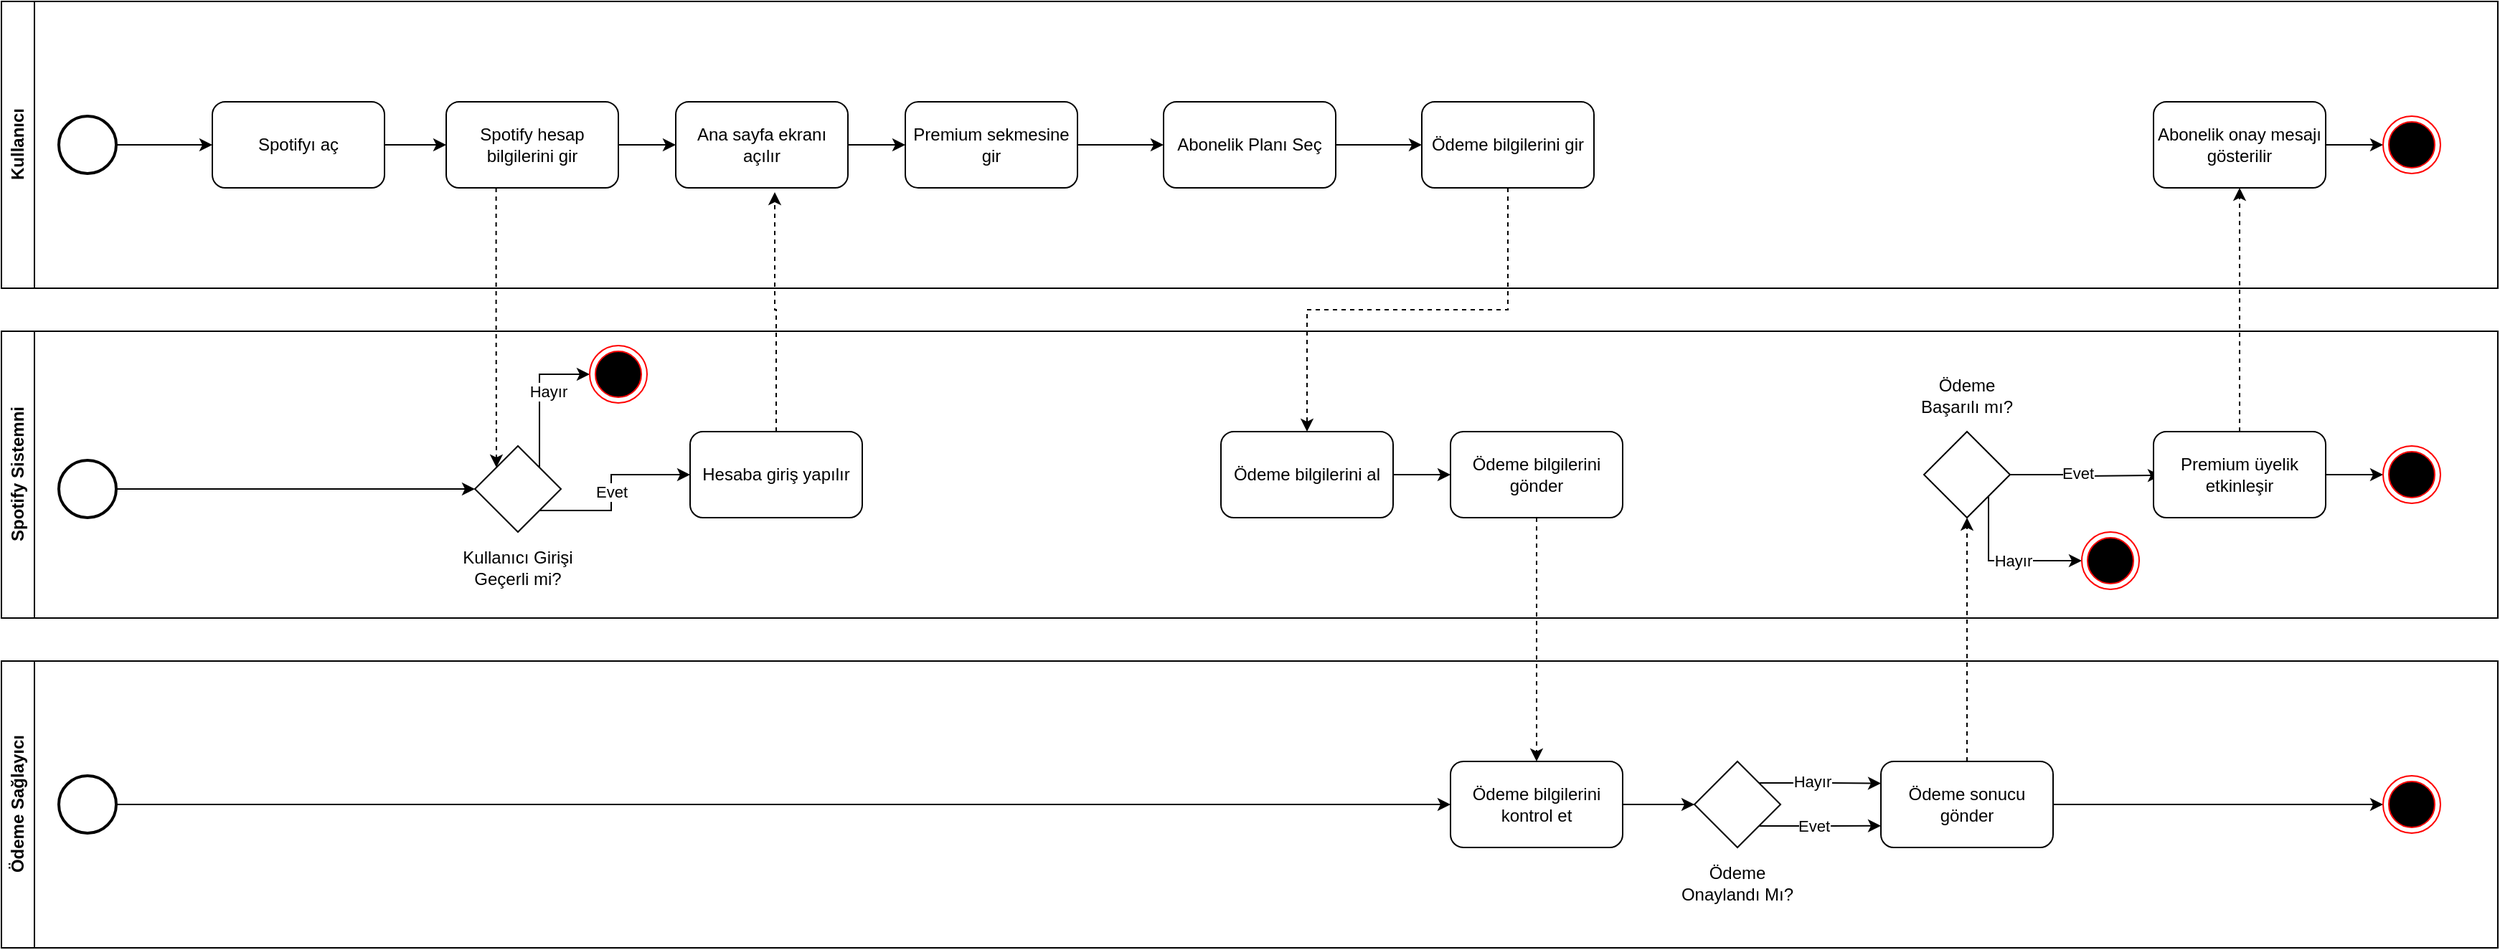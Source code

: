 <mxfile version="26.2.2">
  <diagram name="Sayfa -1" id="PJ1XpRTxTQuFkdjQCzCB">
    <mxGraphModel dx="2014" dy="1872" grid="1" gridSize="10" guides="1" tooltips="1" connect="1" arrows="1" fold="1" page="1" pageScale="1" pageWidth="827" pageHeight="1169" math="0" shadow="0">
      <root>
        <mxCell id="0" />
        <mxCell id="1" parent="0" />
        <mxCell id="7zHiDtYHVexUXmnGA5tX-2" value="Kullanıcı" style="swimlane;horizontal=0;whiteSpace=wrap;html=1;" parent="1" vertex="1">
          <mxGeometry x="-620" y="-620" width="1740" height="200" as="geometry" />
        </mxCell>
        <mxCell id="7zHiDtYHVexUXmnGA5tX-7" style="edgeStyle=orthogonalEdgeStyle;rounded=0;orthogonalLoop=1;jettySize=auto;html=1;entryX=0;entryY=0.5;entryDx=0;entryDy=0;" parent="7zHiDtYHVexUXmnGA5tX-2" source="7zHiDtYHVexUXmnGA5tX-5" target="7zHiDtYHVexUXmnGA5tX-6" edge="1">
          <mxGeometry relative="1" as="geometry" />
        </mxCell>
        <mxCell id="7zHiDtYHVexUXmnGA5tX-5" value="" style="strokeWidth=2;html=1;shape=mxgraph.flowchart.start_2;whiteSpace=wrap;" parent="7zHiDtYHVexUXmnGA5tX-2" vertex="1">
          <mxGeometry x="40" y="80" width="40" height="40" as="geometry" />
        </mxCell>
        <mxCell id="7zHiDtYHVexUXmnGA5tX-6" value="Spotifyı aç" style="rounded=1;whiteSpace=wrap;html=1;" parent="7zHiDtYHVexUXmnGA5tX-2" vertex="1">
          <mxGeometry x="147" y="70" width="120" height="60" as="geometry" />
        </mxCell>
        <mxCell id="7zHiDtYHVexUXmnGA5tX-10" style="edgeStyle=orthogonalEdgeStyle;rounded=0;orthogonalLoop=1;jettySize=auto;html=1;entryX=0;entryY=0.5;entryDx=0;entryDy=0;" parent="7zHiDtYHVexUXmnGA5tX-2" source="7zHiDtYHVexUXmnGA5tX-9" target="7zHiDtYHVexUXmnGA5tX-11" edge="1">
          <mxGeometry relative="1" as="geometry">
            <mxPoint x="1000" y="100" as="targetPoint" />
          </mxGeometry>
        </mxCell>
        <mxCell id="7zHiDtYHVexUXmnGA5tX-9" value="Premium sekmesine gir" style="rounded=1;whiteSpace=wrap;html=1;" parent="7zHiDtYHVexUXmnGA5tX-2" vertex="1">
          <mxGeometry x="630" y="70" width="120" height="60" as="geometry" />
        </mxCell>
        <mxCell id="7zHiDtYHVexUXmnGA5tX-30" style="edgeStyle=orthogonalEdgeStyle;rounded=0;orthogonalLoop=1;jettySize=auto;html=1;entryX=0;entryY=0.5;entryDx=0;entryDy=0;" parent="7zHiDtYHVexUXmnGA5tX-2" source="7zHiDtYHVexUXmnGA5tX-11" target="7zHiDtYHVexUXmnGA5tX-31" edge="1">
          <mxGeometry relative="1" as="geometry">
            <mxPoint x="980" y="100" as="targetPoint" />
          </mxGeometry>
        </mxCell>
        <mxCell id="7zHiDtYHVexUXmnGA5tX-11" value="Abonelik Planı Seç" style="rounded=1;whiteSpace=wrap;html=1;" parent="7zHiDtYHVexUXmnGA5tX-2" vertex="1">
          <mxGeometry x="810" y="70" width="120" height="60" as="geometry" />
        </mxCell>
        <mxCell id="7zHiDtYHVexUXmnGA5tX-13" value="Spotify hesap bilgilerini gir" style="rounded=1;whiteSpace=wrap;html=1;" parent="7zHiDtYHVexUXmnGA5tX-2" vertex="1">
          <mxGeometry x="310" y="70" width="120" height="60" as="geometry" />
        </mxCell>
        <mxCell id="7zHiDtYHVexUXmnGA5tX-12" style="edgeStyle=orthogonalEdgeStyle;rounded=0;orthogonalLoop=1;jettySize=auto;html=1;" parent="7zHiDtYHVexUXmnGA5tX-2" source="7zHiDtYHVexUXmnGA5tX-6" target="7zHiDtYHVexUXmnGA5tX-13" edge="1">
          <mxGeometry relative="1" as="geometry">
            <mxPoint x="320" y="100" as="targetPoint" />
          </mxGeometry>
        </mxCell>
        <mxCell id="7zHiDtYHVexUXmnGA5tX-31" value="Ödeme bilgilerini gir" style="rounded=1;whiteSpace=wrap;html=1;" parent="7zHiDtYHVexUXmnGA5tX-2" vertex="1">
          <mxGeometry x="990" y="70" width="120" height="60" as="geometry" />
        </mxCell>
        <mxCell id="7zHiDtYHVexUXmnGA5tX-67" style="edgeStyle=orthogonalEdgeStyle;rounded=0;orthogonalLoop=1;jettySize=auto;html=1;entryX=0;entryY=0.5;entryDx=0;entryDy=0;" parent="7zHiDtYHVexUXmnGA5tX-2" source="7zHiDtYHVexUXmnGA5tX-65" target="7zHiDtYHVexUXmnGA5tX-68" edge="1">
          <mxGeometry relative="1" as="geometry">
            <mxPoint x="1510" y="100" as="targetPoint" />
          </mxGeometry>
        </mxCell>
        <mxCell id="7zHiDtYHVexUXmnGA5tX-65" value="Abonelik onay mesajı gösterilir" style="rounded=1;whiteSpace=wrap;html=1;" parent="7zHiDtYHVexUXmnGA5tX-2" vertex="1">
          <mxGeometry x="1500" y="70" width="120" height="60" as="geometry" />
        </mxCell>
        <mxCell id="7zHiDtYHVexUXmnGA5tX-68" value="" style="ellipse;html=1;shape=endState;fillColor=#000000;strokeColor=#ff0000;" parent="7zHiDtYHVexUXmnGA5tX-2" vertex="1">
          <mxGeometry x="1660" y="80" width="40" height="40" as="geometry" />
        </mxCell>
        <mxCell id="gSh1LEajg7VMZdXAt-w--3" style="edgeStyle=orthogonalEdgeStyle;rounded=0;orthogonalLoop=1;jettySize=auto;html=1;exitX=1;exitY=0.5;exitDx=0;exitDy=0;entryX=0;entryY=0.5;entryDx=0;entryDy=0;" edge="1" parent="7zHiDtYHVexUXmnGA5tX-2" source="gSh1LEajg7VMZdXAt-w--1" target="7zHiDtYHVexUXmnGA5tX-9">
          <mxGeometry relative="1" as="geometry" />
        </mxCell>
        <mxCell id="gSh1LEajg7VMZdXAt-w--1" value="Ana sayfa ekranı açılır" style="rounded=1;whiteSpace=wrap;html=1;" vertex="1" parent="7zHiDtYHVexUXmnGA5tX-2">
          <mxGeometry x="470" y="70" width="120" height="60" as="geometry" />
        </mxCell>
        <mxCell id="gSh1LEajg7VMZdXAt-w--2" value="" style="endArrow=classic;html=1;rounded=0;exitX=1;exitY=0.5;exitDx=0;exitDy=0;entryX=0;entryY=0.5;entryDx=0;entryDy=0;" edge="1" parent="7zHiDtYHVexUXmnGA5tX-2" source="7zHiDtYHVexUXmnGA5tX-13" target="gSh1LEajg7VMZdXAt-w--1">
          <mxGeometry width="50" height="50" relative="1" as="geometry">
            <mxPoint x="420" y="120" as="sourcePoint" />
            <mxPoint x="470" y="70" as="targetPoint" />
          </mxGeometry>
        </mxCell>
        <mxCell id="7zHiDtYHVexUXmnGA5tX-3" value="Spotify Sistemni" style="swimlane;horizontal=0;whiteSpace=wrap;html=1;" parent="1" vertex="1">
          <mxGeometry x="-620" y="-390" width="1740" height="200" as="geometry" />
        </mxCell>
        <mxCell id="7zHiDtYHVexUXmnGA5tX-16" style="edgeStyle=orthogonalEdgeStyle;rounded=0;orthogonalLoop=1;jettySize=auto;html=1;entryX=0;entryY=0.5;entryDx=0;entryDy=0;" parent="7zHiDtYHVexUXmnGA5tX-3" source="7zHiDtYHVexUXmnGA5tX-15" target="7zHiDtYHVexUXmnGA5tX-17" edge="1">
          <mxGeometry relative="1" as="geometry">
            <mxPoint x="310" y="110" as="targetPoint" />
          </mxGeometry>
        </mxCell>
        <mxCell id="7zHiDtYHVexUXmnGA5tX-15" value="" style="strokeWidth=2;html=1;shape=mxgraph.flowchart.start_2;whiteSpace=wrap;" parent="7zHiDtYHVexUXmnGA5tX-3" vertex="1">
          <mxGeometry x="40" y="90" width="40" height="40" as="geometry" />
        </mxCell>
        <mxCell id="7zHiDtYHVexUXmnGA5tX-19" style="edgeStyle=orthogonalEdgeStyle;rounded=0;orthogonalLoop=1;jettySize=auto;html=1;exitX=1;exitY=1;exitDx=0;exitDy=0;entryX=0;entryY=0.5;entryDx=0;entryDy=0;" parent="7zHiDtYHVexUXmnGA5tX-3" source="7zHiDtYHVexUXmnGA5tX-17" target="7zHiDtYHVexUXmnGA5tX-26" edge="1">
          <mxGeometry relative="1" as="geometry">
            <mxPoint x="460" y="125.5" as="targetPoint" />
            <Array as="points">
              <mxPoint x="425" y="125" />
              <mxPoint x="425" y="100" />
            </Array>
          </mxGeometry>
        </mxCell>
        <mxCell id="7zHiDtYHVexUXmnGA5tX-22" value="Evet" style="edgeLabel;html=1;align=center;verticalAlign=middle;resizable=0;points=[];" parent="7zHiDtYHVexUXmnGA5tX-19" vertex="1" connectable="0">
          <mxGeometry x="-0.023" y="-1" relative="1" as="geometry">
            <mxPoint x="-1" as="offset" />
          </mxGeometry>
        </mxCell>
        <mxCell id="7zHiDtYHVexUXmnGA5tX-20" style="edgeStyle=orthogonalEdgeStyle;rounded=0;orthogonalLoop=1;jettySize=auto;html=1;exitX=1;exitY=0;exitDx=0;exitDy=0;entryX=0;entryY=0.5;entryDx=0;entryDy=0;" parent="7zHiDtYHVexUXmnGA5tX-3" source="7zHiDtYHVexUXmnGA5tX-17" target="7zHiDtYHVexUXmnGA5tX-23" edge="1">
          <mxGeometry relative="1" as="geometry">
            <mxPoint x="510" y="30" as="targetPoint" />
            <Array as="points">
              <mxPoint x="375" y="30" />
            </Array>
          </mxGeometry>
        </mxCell>
        <mxCell id="7zHiDtYHVexUXmnGA5tX-21" value="Hayır" style="edgeLabel;html=1;align=center;verticalAlign=middle;resizable=0;points=[];" parent="7zHiDtYHVexUXmnGA5tX-20" vertex="1" connectable="0">
          <mxGeometry x="0.07" y="-6" relative="1" as="geometry">
            <mxPoint as="offset" />
          </mxGeometry>
        </mxCell>
        <mxCell id="7zHiDtYHVexUXmnGA5tX-17" value="" style="rhombus;whiteSpace=wrap;html=1;" parent="7zHiDtYHVexUXmnGA5tX-3" vertex="1">
          <mxGeometry x="330" y="80" width="60" height="60" as="geometry" />
        </mxCell>
        <mxCell id="7zHiDtYHVexUXmnGA5tX-18" value="Kullanıcı Girişi Geçerli mi?" style="text;html=1;align=center;verticalAlign=middle;whiteSpace=wrap;rounded=0;" parent="7zHiDtYHVexUXmnGA5tX-3" vertex="1">
          <mxGeometry x="310" y="150" width="100" height="30" as="geometry" />
        </mxCell>
        <mxCell id="7zHiDtYHVexUXmnGA5tX-23" value="" style="ellipse;html=1;shape=endState;fillColor=#000000;strokeColor=#ff0000;" parent="7zHiDtYHVexUXmnGA5tX-3" vertex="1">
          <mxGeometry x="410" y="10" width="40" height="40" as="geometry" />
        </mxCell>
        <mxCell id="7zHiDtYHVexUXmnGA5tX-26" value="Hesaba giriş yapılır" style="rounded=1;whiteSpace=wrap;html=1;" parent="7zHiDtYHVexUXmnGA5tX-3" vertex="1">
          <mxGeometry x="480" y="70" width="120" height="60" as="geometry" />
        </mxCell>
        <mxCell id="7zHiDtYHVexUXmnGA5tX-48" style="edgeStyle=orthogonalEdgeStyle;rounded=0;orthogonalLoop=1;jettySize=auto;html=1;entryX=0;entryY=0.5;entryDx=0;entryDy=0;" parent="7zHiDtYHVexUXmnGA5tX-3" source="7zHiDtYHVexUXmnGA5tX-33" target="7zHiDtYHVexUXmnGA5tX-69" edge="1">
          <mxGeometry relative="1" as="geometry">
            <mxPoint x="1040" y="100" as="targetPoint" />
          </mxGeometry>
        </mxCell>
        <mxCell id="7zHiDtYHVexUXmnGA5tX-33" value="Ödeme bilgilerini al" style="rounded=1;whiteSpace=wrap;html=1;" parent="7zHiDtYHVexUXmnGA5tX-3" vertex="1">
          <mxGeometry x="850" y="70" width="120" height="60" as="geometry" />
        </mxCell>
        <mxCell id="7zHiDtYHVexUXmnGA5tX-59" style="edgeStyle=orthogonalEdgeStyle;rounded=0;orthogonalLoop=1;jettySize=auto;html=1;exitX=1;exitY=0.5;exitDx=0;exitDy=0;" parent="7zHiDtYHVexUXmnGA5tX-3" source="7zHiDtYHVexUXmnGA5tX-50" edge="1">
          <mxGeometry relative="1" as="geometry">
            <mxPoint x="1505" y="100.5" as="targetPoint" />
          </mxGeometry>
        </mxCell>
        <mxCell id="7zHiDtYHVexUXmnGA5tX-60" value="Evet" style="edgeLabel;html=1;align=center;verticalAlign=middle;resizable=0;points=[];" parent="7zHiDtYHVexUXmnGA5tX-59" vertex="1" connectable="0">
          <mxGeometry x="-0.099" y="1" relative="1" as="geometry">
            <mxPoint x="-1" as="offset" />
          </mxGeometry>
        </mxCell>
        <mxCell id="7zHiDtYHVexUXmnGA5tX-78" style="edgeStyle=orthogonalEdgeStyle;rounded=0;orthogonalLoop=1;jettySize=auto;html=1;exitX=1;exitY=1;exitDx=0;exitDy=0;entryX=0;entryY=0.5;entryDx=0;entryDy=0;" parent="7zHiDtYHVexUXmnGA5tX-3" source="7zHiDtYHVexUXmnGA5tX-50" target="7zHiDtYHVexUXmnGA5tX-57" edge="1">
          <mxGeometry relative="1" as="geometry">
            <Array as="points">
              <mxPoint x="1385" y="160" />
            </Array>
          </mxGeometry>
        </mxCell>
        <mxCell id="7zHiDtYHVexUXmnGA5tX-79" value="Hayır" style="edgeLabel;html=1;align=center;verticalAlign=middle;resizable=0;points=[];" parent="7zHiDtYHVexUXmnGA5tX-78" vertex="1" connectable="0">
          <mxGeometry x="0.121" relative="1" as="geometry">
            <mxPoint as="offset" />
          </mxGeometry>
        </mxCell>
        <mxCell id="7zHiDtYHVexUXmnGA5tX-50" value="" style="rhombus;whiteSpace=wrap;html=1;" parent="7zHiDtYHVexUXmnGA5tX-3" vertex="1">
          <mxGeometry x="1340" y="70" width="60" height="60" as="geometry" />
        </mxCell>
        <mxCell id="7zHiDtYHVexUXmnGA5tX-57" value="" style="ellipse;html=1;shape=endState;fillColor=#000000;strokeColor=#ff0000;" parent="7zHiDtYHVexUXmnGA5tX-3" vertex="1">
          <mxGeometry x="1450" y="140" width="40" height="40" as="geometry" />
        </mxCell>
        <mxCell id="7zHiDtYHVexUXmnGA5tX-58" value="Ödeme Başarılı mı?" style="text;html=1;align=center;verticalAlign=middle;whiteSpace=wrap;rounded=0;" parent="7zHiDtYHVexUXmnGA5tX-3" vertex="1">
          <mxGeometry x="1335" y="30" width="70" height="30" as="geometry" />
        </mxCell>
        <mxCell id="7zHiDtYHVexUXmnGA5tX-62" style="edgeStyle=orthogonalEdgeStyle;rounded=0;orthogonalLoop=1;jettySize=auto;html=1;entryX=0;entryY=0.5;entryDx=0;entryDy=0;" parent="7zHiDtYHVexUXmnGA5tX-3" source="7zHiDtYHVexUXmnGA5tX-61" target="7zHiDtYHVexUXmnGA5tX-63" edge="1">
          <mxGeometry relative="1" as="geometry">
            <mxPoint x="1510" y="100" as="targetPoint" />
          </mxGeometry>
        </mxCell>
        <mxCell id="7zHiDtYHVexUXmnGA5tX-61" value="Premium üyelik etkinleşir" style="rounded=1;whiteSpace=wrap;html=1;" parent="7zHiDtYHVexUXmnGA5tX-3" vertex="1">
          <mxGeometry x="1500" y="70" width="120" height="60" as="geometry" />
        </mxCell>
        <mxCell id="7zHiDtYHVexUXmnGA5tX-63" value="" style="ellipse;html=1;shape=endState;fillColor=#000000;strokeColor=#ff0000;" parent="7zHiDtYHVexUXmnGA5tX-3" vertex="1">
          <mxGeometry x="1660" y="80" width="40" height="40" as="geometry" />
        </mxCell>
        <mxCell id="7zHiDtYHVexUXmnGA5tX-69" value="Ödeme bilgilerini gönder" style="rounded=1;whiteSpace=wrap;html=1;" parent="7zHiDtYHVexUXmnGA5tX-3" vertex="1">
          <mxGeometry x="1010" y="70" width="120" height="60" as="geometry" />
        </mxCell>
        <mxCell id="7zHiDtYHVexUXmnGA5tX-4" value="Ödeme Sağlayıcı" style="swimlane;horizontal=0;whiteSpace=wrap;html=1;" parent="1" vertex="1">
          <mxGeometry x="-620" y="-160" width="1740" height="200" as="geometry" />
        </mxCell>
        <mxCell id="7zHiDtYHVexUXmnGA5tX-36" style="edgeStyle=orthogonalEdgeStyle;rounded=0;orthogonalLoop=1;jettySize=auto;html=1;entryX=0;entryY=0.5;entryDx=0;entryDy=0;" parent="7zHiDtYHVexUXmnGA5tX-4" source="7zHiDtYHVexUXmnGA5tX-35" target="7zHiDtYHVexUXmnGA5tX-37" edge="1">
          <mxGeometry relative="1" as="geometry">
            <mxPoint x="840" y="100" as="targetPoint" />
          </mxGeometry>
        </mxCell>
        <mxCell id="7zHiDtYHVexUXmnGA5tX-35" value="" style="strokeWidth=2;html=1;shape=mxgraph.flowchart.start_2;whiteSpace=wrap;" parent="7zHiDtYHVexUXmnGA5tX-4" vertex="1">
          <mxGeometry x="40" y="80" width="40" height="40" as="geometry" />
        </mxCell>
        <mxCell id="7zHiDtYHVexUXmnGA5tX-39" style="edgeStyle=orthogonalEdgeStyle;rounded=0;orthogonalLoop=1;jettySize=auto;html=1;entryX=0;entryY=0.5;entryDx=0;entryDy=0;" parent="7zHiDtYHVexUXmnGA5tX-4" source="7zHiDtYHVexUXmnGA5tX-37" target="7zHiDtYHVexUXmnGA5tX-40" edge="1">
          <mxGeometry relative="1" as="geometry">
            <mxPoint x="1180" y="100" as="targetPoint" />
          </mxGeometry>
        </mxCell>
        <mxCell id="7zHiDtYHVexUXmnGA5tX-37" value="Ödeme bilgilerini kontrol et" style="rounded=1;whiteSpace=wrap;html=1;" parent="7zHiDtYHVexUXmnGA5tX-4" vertex="1">
          <mxGeometry x="1010" y="70" width="120" height="60" as="geometry" />
        </mxCell>
        <mxCell id="7zHiDtYHVexUXmnGA5tX-42" style="edgeStyle=orthogonalEdgeStyle;rounded=0;orthogonalLoop=1;jettySize=auto;html=1;exitX=1;exitY=0;exitDx=0;exitDy=0;" parent="7zHiDtYHVexUXmnGA5tX-4" source="7zHiDtYHVexUXmnGA5tX-40" edge="1">
          <mxGeometry relative="1" as="geometry">
            <mxPoint x="1310" y="85.304" as="targetPoint" />
          </mxGeometry>
        </mxCell>
        <mxCell id="7zHiDtYHVexUXmnGA5tX-43" value="Hayır" style="edgeLabel;html=1;align=center;verticalAlign=middle;resizable=0;points=[];" parent="7zHiDtYHVexUXmnGA5tX-42" vertex="1" connectable="0">
          <mxGeometry x="-0.133" y="1" relative="1" as="geometry">
            <mxPoint as="offset" />
          </mxGeometry>
        </mxCell>
        <mxCell id="7zHiDtYHVexUXmnGA5tX-44" style="edgeStyle=orthogonalEdgeStyle;rounded=0;orthogonalLoop=1;jettySize=auto;html=1;exitX=1;exitY=1;exitDx=0;exitDy=0;" parent="7zHiDtYHVexUXmnGA5tX-4" source="7zHiDtYHVexUXmnGA5tX-40" edge="1">
          <mxGeometry relative="1" as="geometry">
            <mxPoint x="1310" y="114.87" as="targetPoint" />
          </mxGeometry>
        </mxCell>
        <mxCell id="7zHiDtYHVexUXmnGA5tX-46" value="Evet" style="edgeLabel;html=1;align=center;verticalAlign=middle;resizable=0;points=[];" parent="7zHiDtYHVexUXmnGA5tX-44" vertex="1" connectable="0">
          <mxGeometry x="-0.232" relative="1" as="geometry">
            <mxPoint x="5" as="offset" />
          </mxGeometry>
        </mxCell>
        <mxCell id="7zHiDtYHVexUXmnGA5tX-40" value="" style="rhombus;whiteSpace=wrap;html=1;" parent="7zHiDtYHVexUXmnGA5tX-4" vertex="1">
          <mxGeometry x="1180" y="70" width="60" height="60" as="geometry" />
        </mxCell>
        <mxCell id="7zHiDtYHVexUXmnGA5tX-41" value="Ödeme Onaylandı Mı?" style="text;html=1;align=center;verticalAlign=middle;whiteSpace=wrap;rounded=0;" parent="7zHiDtYHVexUXmnGA5tX-4" vertex="1">
          <mxGeometry x="1165" y="140" width="90" height="30" as="geometry" />
        </mxCell>
        <mxCell id="7zHiDtYHVexUXmnGA5tX-73" style="edgeStyle=orthogonalEdgeStyle;rounded=0;orthogonalLoop=1;jettySize=auto;html=1;" parent="7zHiDtYHVexUXmnGA5tX-4" source="7zHiDtYHVexUXmnGA5tX-47" target="7zHiDtYHVexUXmnGA5tX-74" edge="1">
          <mxGeometry relative="1" as="geometry">
            <mxPoint x="1510" y="100" as="targetPoint" />
          </mxGeometry>
        </mxCell>
        <mxCell id="7zHiDtYHVexUXmnGA5tX-47" value="Ödeme sonucu gönder" style="rounded=1;whiteSpace=wrap;html=1;" parent="7zHiDtYHVexUXmnGA5tX-4" vertex="1">
          <mxGeometry x="1310" y="70" width="120" height="60" as="geometry" />
        </mxCell>
        <mxCell id="7zHiDtYHVexUXmnGA5tX-74" value="" style="ellipse;html=1;shape=endState;fillColor=#000000;strokeColor=#ff0000;" parent="7zHiDtYHVexUXmnGA5tX-4" vertex="1">
          <mxGeometry x="1660" y="80" width="40" height="40" as="geometry" />
        </mxCell>
        <mxCell id="7zHiDtYHVexUXmnGA5tX-25" style="edgeStyle=orthogonalEdgeStyle;rounded=0;orthogonalLoop=1;jettySize=auto;html=1;exitX=0.29;exitY=0.999;exitDx=0;exitDy=0;entryX=0;entryY=0;entryDx=0;entryDy=0;exitPerimeter=0;dashed=1;" parent="1" source="7zHiDtYHVexUXmnGA5tX-13" target="7zHiDtYHVexUXmnGA5tX-17" edge="1">
          <mxGeometry relative="1" as="geometry" />
        </mxCell>
        <mxCell id="7zHiDtYHVexUXmnGA5tX-34" style="edgeStyle=orthogonalEdgeStyle;rounded=0;orthogonalLoop=1;jettySize=auto;html=1;exitX=0.5;exitY=1;exitDx=0;exitDy=0;entryX=0.5;entryY=0;entryDx=0;entryDy=0;dashed=1;" parent="1" source="7zHiDtYHVexUXmnGA5tX-31" target="7zHiDtYHVexUXmnGA5tX-33" edge="1">
          <mxGeometry relative="1" as="geometry" />
        </mxCell>
        <mxCell id="7zHiDtYHVexUXmnGA5tX-70" style="edgeStyle=orthogonalEdgeStyle;rounded=0;orthogonalLoop=1;jettySize=auto;html=1;exitX=0.5;exitY=1;exitDx=0;exitDy=0;entryX=0.5;entryY=0;entryDx=0;entryDy=0;dashed=1;" parent="1" source="7zHiDtYHVexUXmnGA5tX-69" target="7zHiDtYHVexUXmnGA5tX-37" edge="1">
          <mxGeometry relative="1" as="geometry" />
        </mxCell>
        <mxCell id="7zHiDtYHVexUXmnGA5tX-72" style="edgeStyle=orthogonalEdgeStyle;rounded=0;orthogonalLoop=1;jettySize=auto;html=1;exitX=0.5;exitY=0;exitDx=0;exitDy=0;dashed=1;" parent="1" source="7zHiDtYHVexUXmnGA5tX-47" target="7zHiDtYHVexUXmnGA5tX-50" edge="1">
          <mxGeometry relative="1" as="geometry" />
        </mxCell>
        <mxCell id="7zHiDtYHVexUXmnGA5tX-77" style="edgeStyle=orthogonalEdgeStyle;rounded=0;orthogonalLoop=1;jettySize=auto;html=1;entryX=0.5;entryY=1;entryDx=0;entryDy=0;dashed=1;" parent="1" source="7zHiDtYHVexUXmnGA5tX-61" target="7zHiDtYHVexUXmnGA5tX-65" edge="1">
          <mxGeometry relative="1" as="geometry" />
        </mxCell>
        <mxCell id="gSh1LEajg7VMZdXAt-w--4" style="edgeStyle=orthogonalEdgeStyle;rounded=0;orthogonalLoop=1;jettySize=auto;html=1;exitX=0.5;exitY=0;exitDx=0;exitDy=0;entryX=0.575;entryY=1.05;entryDx=0;entryDy=0;entryPerimeter=0;dashed=1;" edge="1" parent="1" source="7zHiDtYHVexUXmnGA5tX-26" target="gSh1LEajg7VMZdXAt-w--1">
          <mxGeometry relative="1" as="geometry" />
        </mxCell>
      </root>
    </mxGraphModel>
  </diagram>
</mxfile>
